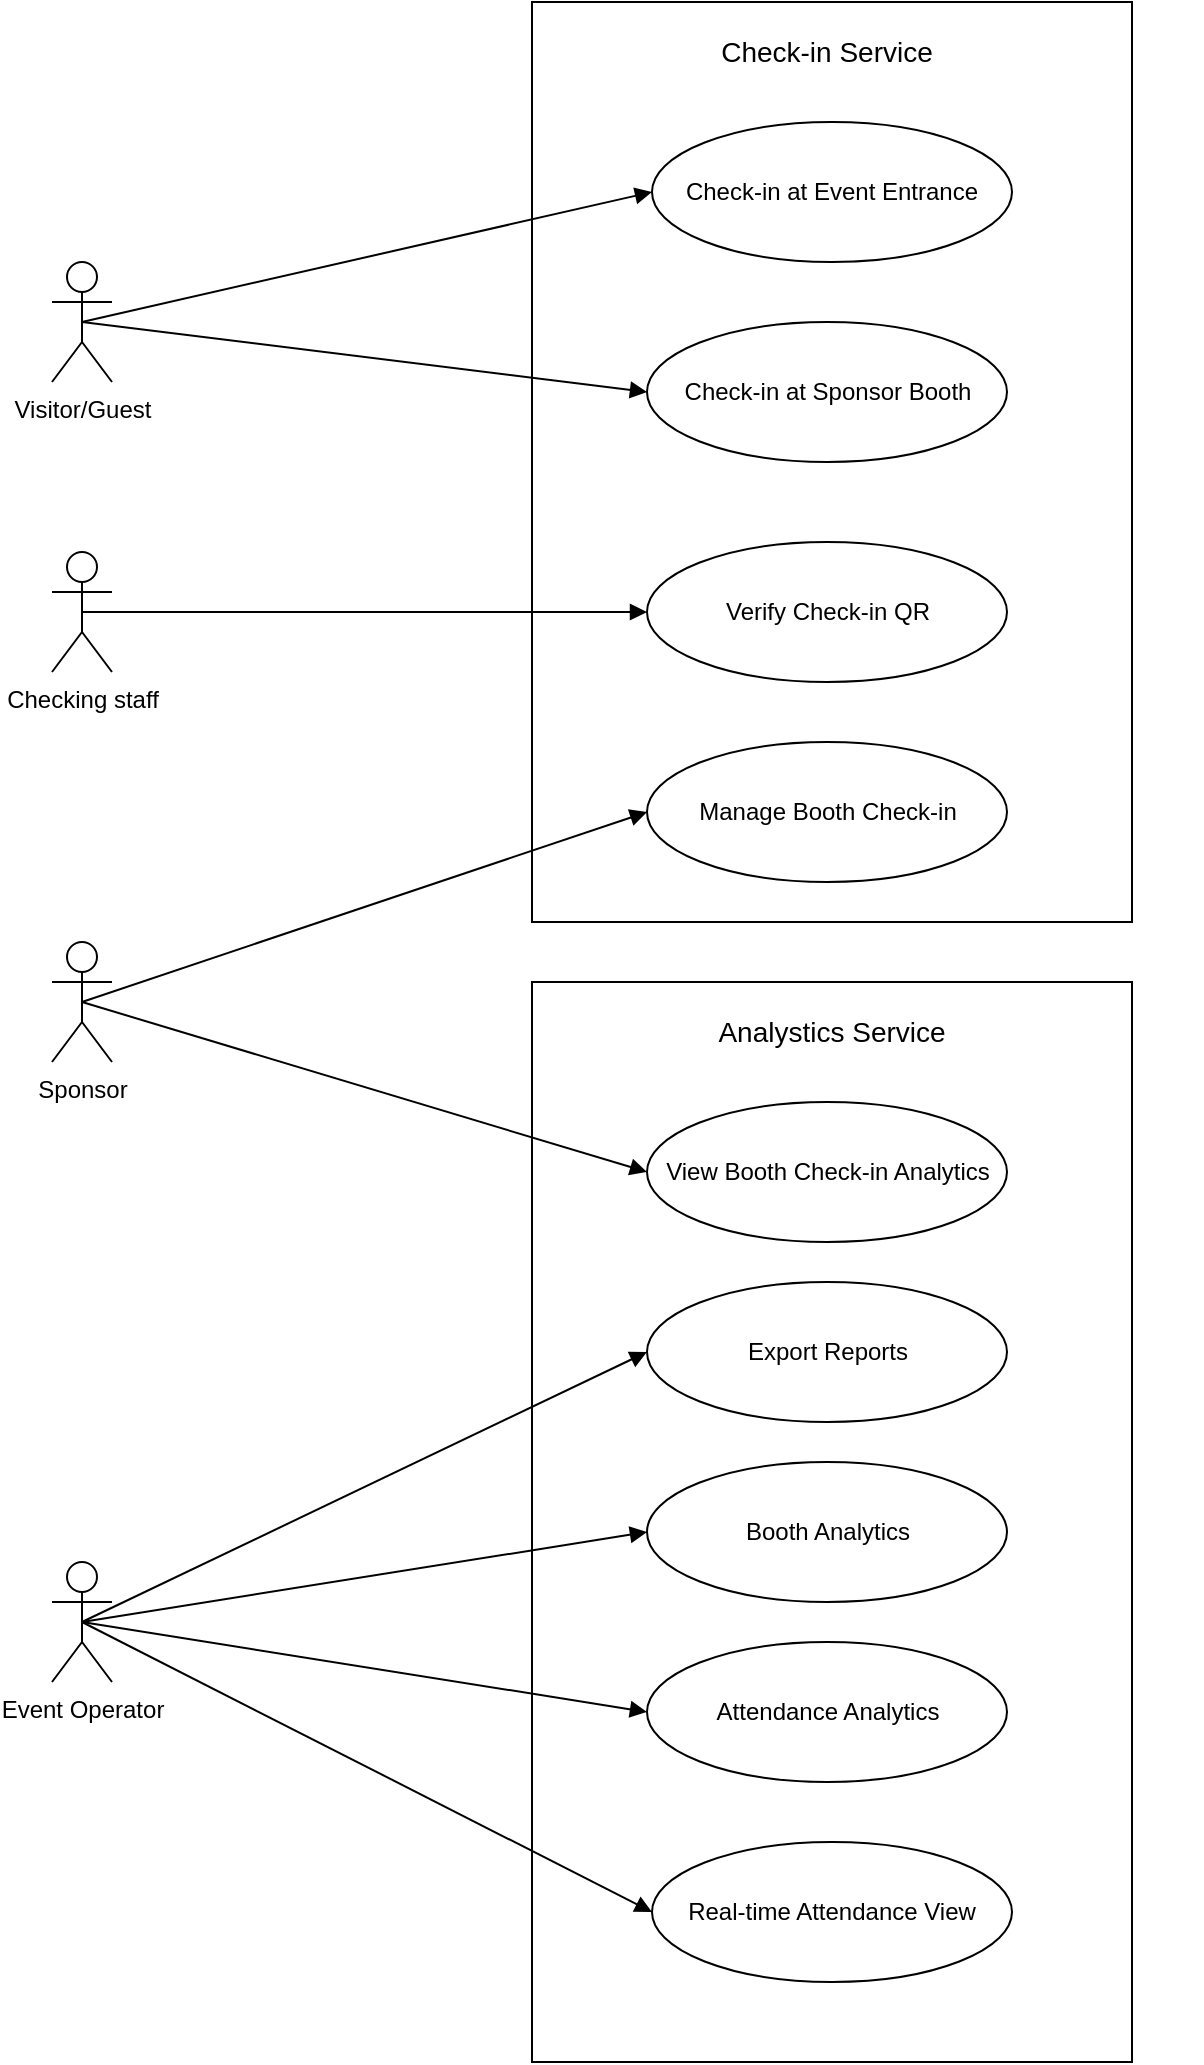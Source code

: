 <mxfile version="24.7.17">
  <diagram name="Trang-1" id="luhHC1RlbEd_-4t739nd">
    <mxGraphModel dx="1912" dy="1115" grid="1" gridSize="10" guides="1" tooltips="1" connect="1" arrows="1" fold="1" page="1" pageScale="1" pageWidth="850" pageHeight="1100" math="0" shadow="0">
      <root>
        <mxCell id="0" />
        <mxCell id="1" parent="0" />
        <mxCell id="_AJFWAiOhEtzuaN8UCjt-2" value="" style="rounded=0;whiteSpace=wrap;html=1;" vertex="1" parent="1">
          <mxGeometry x="320" y="210" width="300" height="460" as="geometry" />
        </mxCell>
        <mxCell id="_AJFWAiOhEtzuaN8UCjt-3" value="&lt;font style=&quot;font-size: 14px;&quot;&gt;Check-in Service&lt;/font&gt;" style="text;strokeColor=none;align=center;fillColor=none;html=1;verticalAlign=middle;whiteSpace=wrap;rounded=0;" vertex="1" parent="1">
          <mxGeometry x="280" y="220" width="375" height="30" as="geometry" />
        </mxCell>
        <mxCell id="_AJFWAiOhEtzuaN8UCjt-4" value="Visitor/Guest" style="shape=umlActor;verticalLabelPosition=bottom;verticalAlign=top;html=1;" vertex="1" parent="1">
          <mxGeometry x="80" y="340" width="30" height="60" as="geometry" />
        </mxCell>
        <mxCell id="_AJFWAiOhEtzuaN8UCjt-5" value="Check-in at Event Entrance" style="ellipse;whiteSpace=wrap;html=1;" vertex="1" parent="1">
          <mxGeometry x="380" y="270" width="180" height="70" as="geometry" />
        </mxCell>
        <mxCell id="_AJFWAiOhEtzuaN8UCjt-6" value="Check-in at Sponsor Booth" style="ellipse;whiteSpace=wrap;html=1;" vertex="1" parent="1">
          <mxGeometry x="377.5" y="370" width="180" height="70" as="geometry" />
        </mxCell>
        <mxCell id="_AJFWAiOhEtzuaN8UCjt-9" value="Verify Check-in QR" style="ellipse;whiteSpace=wrap;html=1;" vertex="1" parent="1">
          <mxGeometry x="377.5" y="480" width="180" height="70" as="geometry" />
        </mxCell>
        <mxCell id="_AJFWAiOhEtzuaN8UCjt-10" value="Checking staff" style="shape=umlActor;verticalLabelPosition=bottom;verticalAlign=top;html=1;" vertex="1" parent="1">
          <mxGeometry x="80" y="485" width="30" height="60" as="geometry" />
        </mxCell>
        <mxCell id="_AJFWAiOhEtzuaN8UCjt-11" value="" style="html=1;verticalAlign=bottom;labelBackgroundColor=none;endArrow=block;endFill=1;rounded=0;entryX=0;entryY=0.5;entryDx=0;entryDy=0;exitX=0.5;exitY=0.5;exitDx=0;exitDy=0;exitPerimeter=0;" edge="1" parent="1" source="_AJFWAiOhEtzuaN8UCjt-4" target="_AJFWAiOhEtzuaN8UCjt-5">
          <mxGeometry width="160" relative="1" as="geometry">
            <mxPoint x="140" y="340" as="sourcePoint" />
            <mxPoint x="300" y="340" as="targetPoint" />
          </mxGeometry>
        </mxCell>
        <mxCell id="_AJFWAiOhEtzuaN8UCjt-12" value="" style="html=1;verticalAlign=bottom;labelBackgroundColor=none;endArrow=block;endFill=1;rounded=0;entryX=0;entryY=0.5;entryDx=0;entryDy=0;exitX=0.5;exitY=0.5;exitDx=0;exitDy=0;exitPerimeter=0;" edge="1" parent="1" source="_AJFWAiOhEtzuaN8UCjt-4" target="_AJFWAiOhEtzuaN8UCjt-6">
          <mxGeometry width="160" relative="1" as="geometry">
            <mxPoint x="190" y="400" as="sourcePoint" />
            <mxPoint x="350" y="400" as="targetPoint" />
          </mxGeometry>
        </mxCell>
        <mxCell id="_AJFWAiOhEtzuaN8UCjt-13" value="" style="html=1;verticalAlign=bottom;labelBackgroundColor=none;endArrow=block;endFill=1;rounded=0;entryX=0;entryY=0.5;entryDx=0;entryDy=0;exitX=0.5;exitY=0.5;exitDx=0;exitDy=0;exitPerimeter=0;" edge="1" parent="1" source="_AJFWAiOhEtzuaN8UCjt-10" target="_AJFWAiOhEtzuaN8UCjt-9">
          <mxGeometry width="160" relative="1" as="geometry">
            <mxPoint x="170" y="520" as="sourcePoint" />
            <mxPoint x="330" y="520" as="targetPoint" />
          </mxGeometry>
        </mxCell>
        <mxCell id="_AJFWAiOhEtzuaN8UCjt-14" value="Manage Booth Check-in" style="ellipse;whiteSpace=wrap;html=1;" vertex="1" parent="1">
          <mxGeometry x="377.5" y="580" width="180" height="70" as="geometry" />
        </mxCell>
        <mxCell id="_AJFWAiOhEtzuaN8UCjt-15" value="" style="rounded=0;whiteSpace=wrap;html=1;" vertex="1" parent="1">
          <mxGeometry x="320" y="700" width="300" height="540" as="geometry" />
        </mxCell>
        <mxCell id="_AJFWAiOhEtzuaN8UCjt-16" value="Sponsor" style="shape=umlActor;verticalLabelPosition=bottom;verticalAlign=top;html=1;" vertex="1" parent="1">
          <mxGeometry x="80" y="680" width="30" height="60" as="geometry" />
        </mxCell>
        <mxCell id="_AJFWAiOhEtzuaN8UCjt-17" value="&lt;font style=&quot;font-size: 14px;&quot;&gt;Analystics Service&lt;/font&gt;" style="text;strokeColor=none;align=center;fillColor=none;html=1;verticalAlign=middle;whiteSpace=wrap;rounded=0;" vertex="1" parent="1">
          <mxGeometry x="320" y="710" width="300" height="30" as="geometry" />
        </mxCell>
        <mxCell id="_AJFWAiOhEtzuaN8UCjt-18" value="View Booth Check-in Analytics" style="ellipse;whiteSpace=wrap;html=1;" vertex="1" parent="1">
          <mxGeometry x="377.5" y="760" width="180" height="70" as="geometry" />
        </mxCell>
        <mxCell id="_AJFWAiOhEtzuaN8UCjt-19" value="" style="html=1;verticalAlign=bottom;labelBackgroundColor=none;endArrow=block;endFill=1;rounded=0;entryX=0;entryY=0.5;entryDx=0;entryDy=0;exitX=0.5;exitY=0.5;exitDx=0;exitDy=0;exitPerimeter=0;" edge="1" parent="1" source="_AJFWAiOhEtzuaN8UCjt-16" target="_AJFWAiOhEtzuaN8UCjt-14">
          <mxGeometry width="160" relative="1" as="geometry">
            <mxPoint x="150" y="710" as="sourcePoint" />
            <mxPoint x="310" y="710" as="targetPoint" />
          </mxGeometry>
        </mxCell>
        <mxCell id="_AJFWAiOhEtzuaN8UCjt-20" value="" style="html=1;verticalAlign=bottom;labelBackgroundColor=none;endArrow=block;endFill=1;rounded=0;entryX=0;entryY=0.5;entryDx=0;entryDy=0;exitX=0.5;exitY=0.5;exitDx=0;exitDy=0;exitPerimeter=0;" edge="1" parent="1" source="_AJFWAiOhEtzuaN8UCjt-16" target="_AJFWAiOhEtzuaN8UCjt-18">
          <mxGeometry width="160" relative="1" as="geometry">
            <mxPoint x="140" y="739.23" as="sourcePoint" />
            <mxPoint x="300" y="739.23" as="targetPoint" />
          </mxGeometry>
        </mxCell>
        <mxCell id="_AJFWAiOhEtzuaN8UCjt-22" value="Export Reports" style="ellipse;whiteSpace=wrap;html=1;" vertex="1" parent="1">
          <mxGeometry x="377.5" y="850" width="180" height="70" as="geometry" />
        </mxCell>
        <mxCell id="_AJFWAiOhEtzuaN8UCjt-23" value="Booth Analytics" style="ellipse;whiteSpace=wrap;html=1;" vertex="1" parent="1">
          <mxGeometry x="377.5" y="940" width="180" height="70" as="geometry" />
        </mxCell>
        <mxCell id="_AJFWAiOhEtzuaN8UCjt-24" value="Attendance Analytics" style="ellipse;whiteSpace=wrap;html=1;" vertex="1" parent="1">
          <mxGeometry x="377.5" y="1030" width="180" height="70" as="geometry" />
        </mxCell>
        <mxCell id="_AJFWAiOhEtzuaN8UCjt-25" value="Real-time Attendance View" style="ellipse;whiteSpace=wrap;html=1;" vertex="1" parent="1">
          <mxGeometry x="380" y="1130" width="180" height="70" as="geometry" />
        </mxCell>
        <mxCell id="_AJFWAiOhEtzuaN8UCjt-26" value="" style="html=1;verticalAlign=bottom;labelBackgroundColor=none;endArrow=block;endFill=1;rounded=0;entryX=0;entryY=0.5;entryDx=0;entryDy=0;exitX=0.5;exitY=0.5;exitDx=0;exitDy=0;exitPerimeter=0;" edge="1" parent="1" source="_AJFWAiOhEtzuaN8UCjt-27" target="_AJFWAiOhEtzuaN8UCjt-22">
          <mxGeometry width="160" relative="1" as="geometry">
            <mxPoint x="130" y="890" as="sourcePoint" />
            <mxPoint x="290" y="890" as="targetPoint" />
          </mxGeometry>
        </mxCell>
        <mxCell id="_AJFWAiOhEtzuaN8UCjt-27" value="Event Operator" style="shape=umlActor;verticalLabelPosition=bottom;verticalAlign=top;html=1;" vertex="1" parent="1">
          <mxGeometry x="80" y="990" width="30" height="60" as="geometry" />
        </mxCell>
        <mxCell id="_AJFWAiOhEtzuaN8UCjt-28" value="" style="html=1;verticalAlign=bottom;labelBackgroundColor=none;endArrow=block;endFill=1;rounded=0;entryX=0;entryY=0.5;entryDx=0;entryDy=0;exitX=0.5;exitY=0.5;exitDx=0;exitDy=0;exitPerimeter=0;" edge="1" parent="1" source="_AJFWAiOhEtzuaN8UCjt-27" target="_AJFWAiOhEtzuaN8UCjt-23">
          <mxGeometry width="160" relative="1" as="geometry">
            <mxPoint x="150" y="960" as="sourcePoint" />
            <mxPoint x="310" y="960" as="targetPoint" />
          </mxGeometry>
        </mxCell>
        <mxCell id="_AJFWAiOhEtzuaN8UCjt-29" value="" style="html=1;verticalAlign=bottom;labelBackgroundColor=none;endArrow=block;endFill=1;rounded=0;entryX=0;entryY=0.5;entryDx=0;entryDy=0;exitX=0.5;exitY=0.5;exitDx=0;exitDy=0;exitPerimeter=0;" edge="1" parent="1" source="_AJFWAiOhEtzuaN8UCjt-27" target="_AJFWAiOhEtzuaN8UCjt-24">
          <mxGeometry width="160" relative="1" as="geometry">
            <mxPoint x="170" y="1050" as="sourcePoint" />
            <mxPoint x="330" y="1050" as="targetPoint" />
          </mxGeometry>
        </mxCell>
        <mxCell id="_AJFWAiOhEtzuaN8UCjt-30" value="" style="html=1;verticalAlign=bottom;labelBackgroundColor=none;endArrow=block;endFill=1;rounded=0;entryX=0;entryY=0.5;entryDx=0;entryDy=0;exitX=0.5;exitY=0.5;exitDx=0;exitDy=0;exitPerimeter=0;" edge="1" parent="1" source="_AJFWAiOhEtzuaN8UCjt-27" target="_AJFWAiOhEtzuaN8UCjt-25">
          <mxGeometry width="160" relative="1" as="geometry">
            <mxPoint x="130" y="1130" as="sourcePoint" />
            <mxPoint x="290" y="1130" as="targetPoint" />
          </mxGeometry>
        </mxCell>
      </root>
    </mxGraphModel>
  </diagram>
</mxfile>
